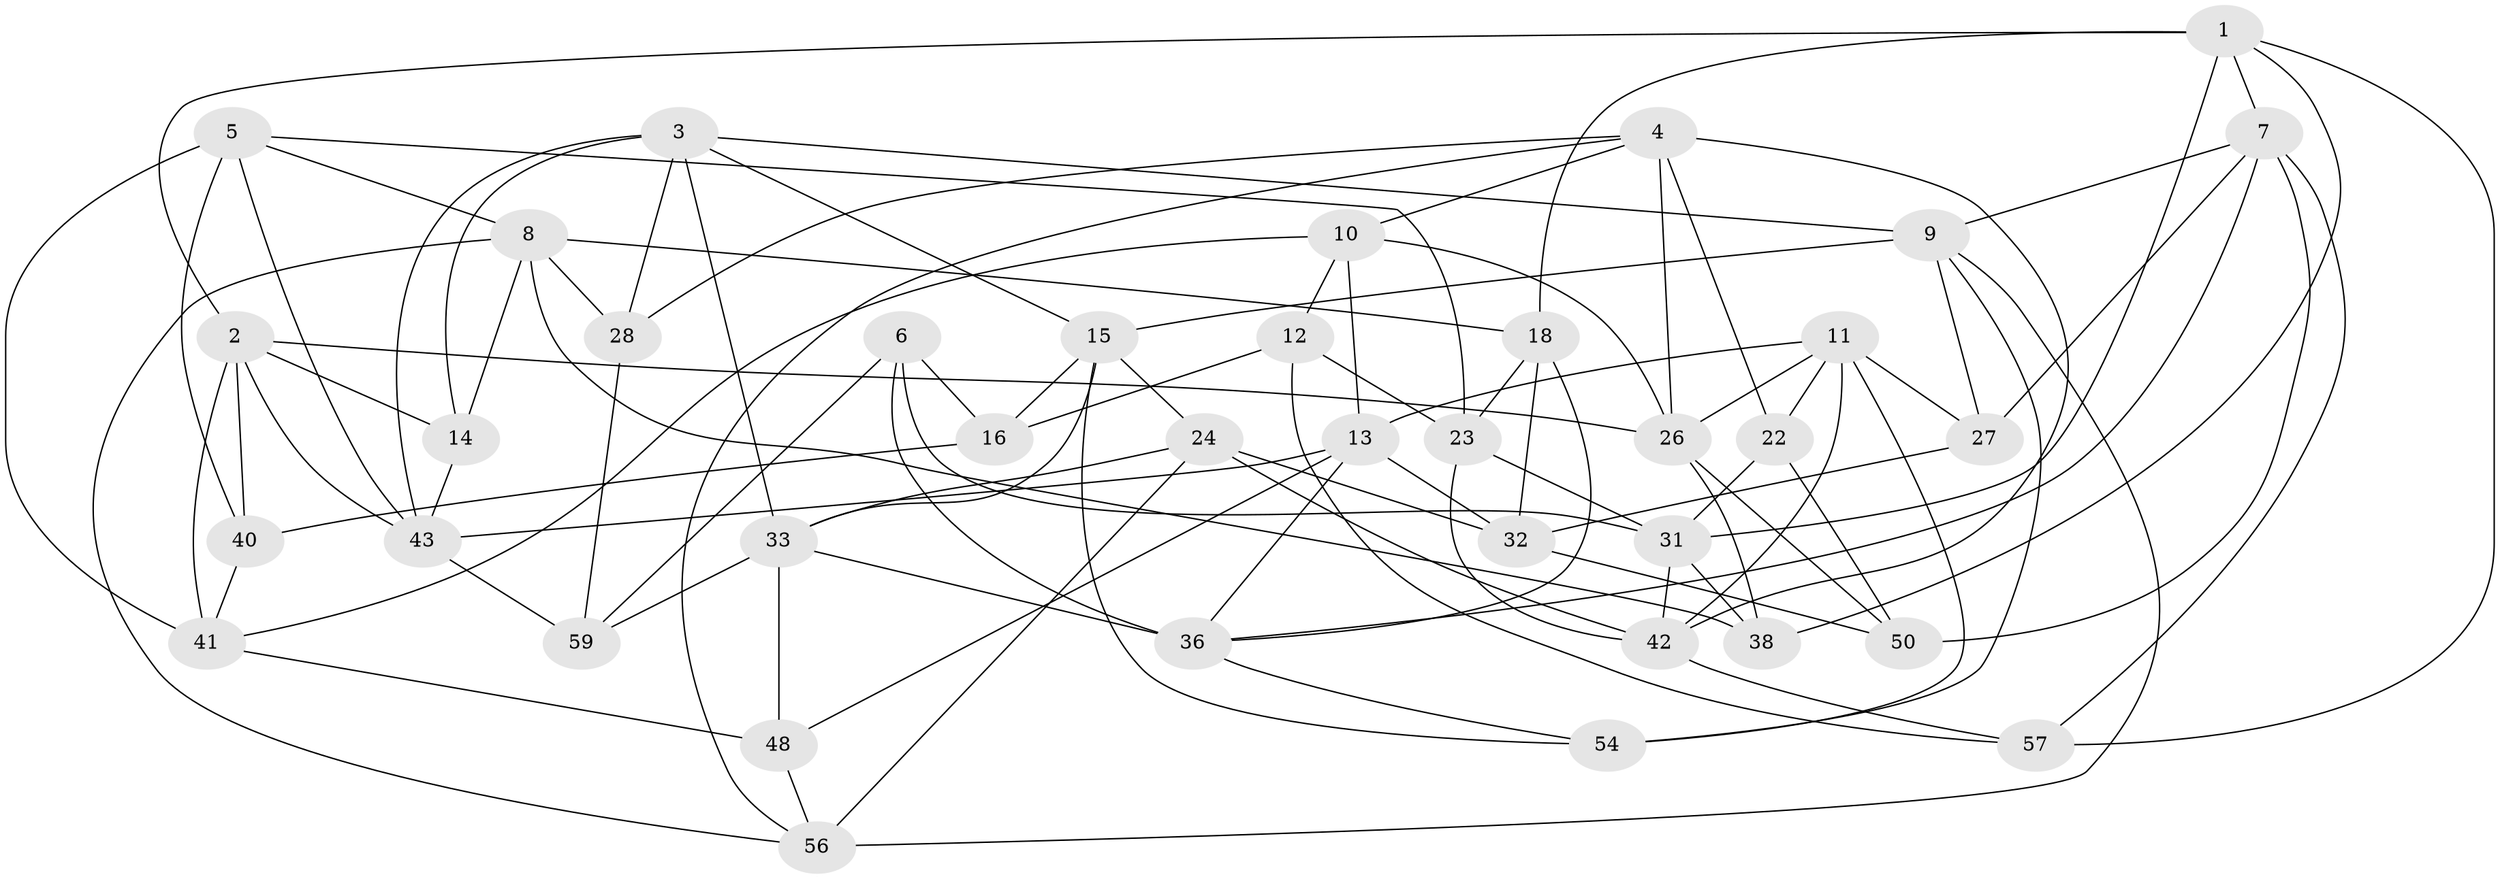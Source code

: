 // Generated by graph-tools (version 1.1) at 2025/52/02/27/25 19:52:31]
// undirected, 38 vertices, 96 edges
graph export_dot {
graph [start="1"]
  node [color=gray90,style=filled];
  1 [super="+51"];
  2 [super="+25"];
  3 [super="+17"];
  4 [super="+46"];
  5 [super="+21"];
  6;
  7 [super="+47"];
  8 [super="+35"];
  9 [super="+45"];
  10 [super="+61"];
  11 [super="+37"];
  12 [super="+30"];
  13 [super="+52"];
  14;
  15 [super="+19"];
  16;
  18 [super="+20"];
  22;
  23 [super="+39"];
  24 [super="+29"];
  26 [super="+53"];
  27;
  28;
  31 [super="+34"];
  32 [super="+62"];
  33 [super="+49"];
  36 [super="+55"];
  38;
  40;
  41 [super="+63"];
  42 [super="+44"];
  43 [super="+60"];
  48;
  50;
  54;
  56 [super="+58"];
  57;
  59;
  1 -- 38;
  1 -- 57;
  1 -- 2;
  1 -- 18;
  1 -- 7;
  1 -- 31;
  2 -- 14;
  2 -- 40;
  2 -- 43;
  2 -- 26;
  2 -- 41;
  3 -- 28;
  3 -- 9;
  3 -- 14;
  3 -- 15;
  3 -- 43;
  3 -- 33;
  4 -- 22;
  4 -- 26;
  4 -- 10;
  4 -- 56;
  4 -- 42;
  4 -- 28;
  5 -- 43;
  5 -- 41 [weight=2];
  5 -- 23;
  5 -- 8;
  5 -- 40;
  6 -- 16;
  6 -- 36;
  6 -- 59;
  6 -- 31;
  7 -- 9;
  7 -- 57;
  7 -- 50;
  7 -- 27;
  7 -- 36;
  8 -- 14;
  8 -- 28;
  8 -- 56;
  8 -- 38;
  8 -- 18;
  9 -- 15;
  9 -- 27;
  9 -- 54;
  9 -- 56;
  10 -- 13;
  10 -- 12 [weight=2];
  10 -- 41;
  10 -- 26;
  11 -- 27;
  11 -- 26;
  11 -- 54;
  11 -- 42;
  11 -- 22;
  11 -- 13;
  12 -- 23 [weight=2];
  12 -- 57;
  12 -- 16;
  13 -- 48;
  13 -- 32;
  13 -- 43;
  13 -- 36;
  14 -- 43;
  15 -- 54;
  15 -- 16;
  15 -- 33;
  15 -- 24;
  16 -- 40;
  18 -- 32 [weight=2];
  18 -- 36;
  18 -- 23;
  22 -- 50;
  22 -- 31;
  23 -- 31;
  23 -- 42;
  24 -- 56 [weight=2];
  24 -- 42;
  24 -- 32;
  24 -- 33;
  26 -- 38;
  26 -- 50;
  27 -- 32;
  28 -- 59;
  31 -- 38;
  31 -- 42;
  32 -- 50;
  33 -- 36;
  33 -- 59;
  33 -- 48;
  36 -- 54;
  40 -- 41;
  41 -- 48;
  42 -- 57;
  43 -- 59;
  48 -- 56;
}
